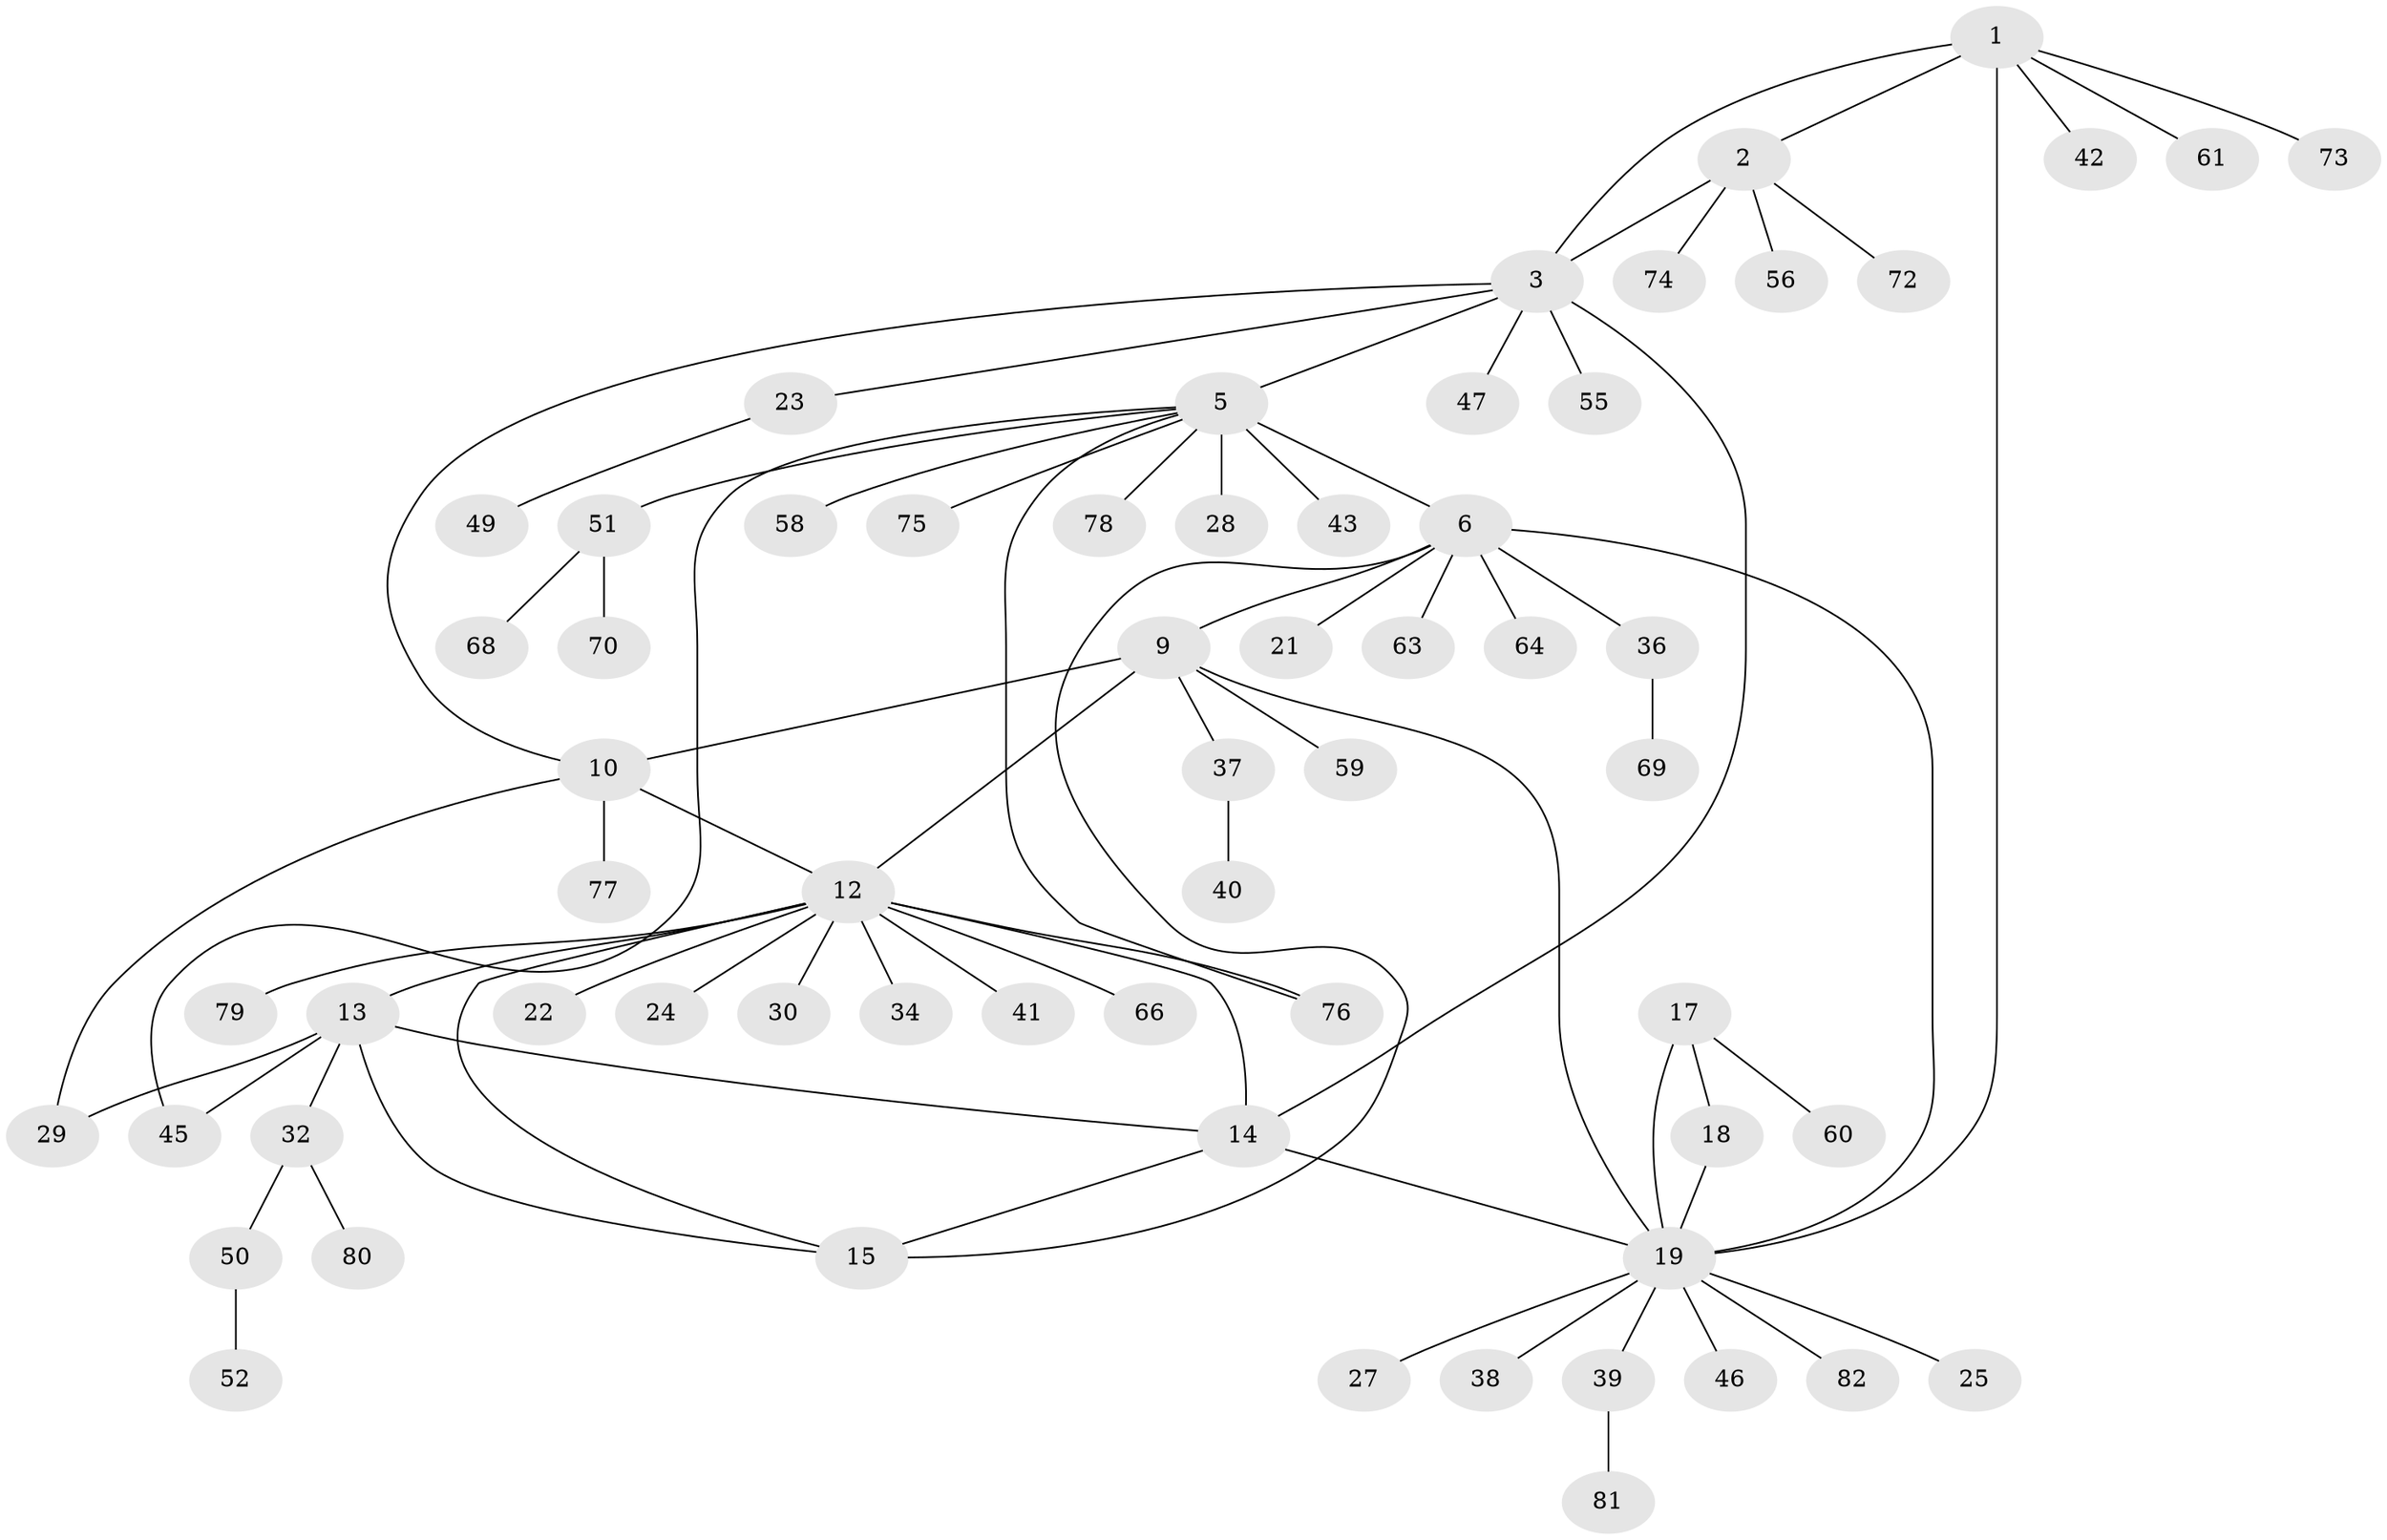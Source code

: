 // Generated by graph-tools (version 1.1) at 2025/24/03/03/25 07:24:11]
// undirected, 63 vertices, 77 edges
graph export_dot {
graph [start="1"]
  node [color=gray90,style=filled];
  1 [super="+57"];
  2 [super="+31"];
  3 [super="+4"];
  5 [super="+8"];
  6 [super="+7"];
  9 [super="+11"];
  10 [super="+26"];
  12 [super="+16"];
  13 [super="+48"];
  14;
  15 [super="+83"];
  17;
  18 [super="+35"];
  19 [super="+20"];
  21;
  22;
  23 [super="+33"];
  24 [super="+67"];
  25 [super="+62"];
  27;
  28;
  29;
  30;
  32 [super="+71"];
  34;
  36 [super="+54"];
  37;
  38;
  39 [super="+65"];
  40 [super="+44"];
  41;
  42;
  43;
  45;
  46;
  47;
  49;
  50;
  51 [super="+53"];
  52;
  55;
  56;
  58;
  59;
  60;
  61;
  63;
  64;
  66;
  68;
  69;
  70;
  72;
  73;
  74;
  75;
  76;
  77;
  78;
  79;
  80;
  81;
  82;
  1 -- 2;
  1 -- 3 [weight=2];
  1 -- 19;
  1 -- 42;
  1 -- 61;
  1 -- 73;
  2 -- 3 [weight=2];
  2 -- 56;
  2 -- 72;
  2 -- 74;
  3 -- 5;
  3 -- 14;
  3 -- 47;
  3 -- 23;
  3 -- 55;
  3 -- 10;
  5 -- 6 [weight=4];
  5 -- 28;
  5 -- 43;
  5 -- 45;
  5 -- 51;
  5 -- 58;
  5 -- 75;
  5 -- 76;
  5 -- 78;
  6 -- 9;
  6 -- 15;
  6 -- 19;
  6 -- 36;
  6 -- 63;
  6 -- 64;
  6 -- 21;
  9 -- 10 [weight=2];
  9 -- 12 [weight=2];
  9 -- 59;
  9 -- 19;
  9 -- 37;
  10 -- 12;
  10 -- 29;
  10 -- 77;
  12 -- 22;
  12 -- 34;
  12 -- 79;
  12 -- 66;
  12 -- 41;
  12 -- 13;
  12 -- 14;
  12 -- 15;
  12 -- 76;
  12 -- 24;
  12 -- 30;
  13 -- 14;
  13 -- 15;
  13 -- 29;
  13 -- 32;
  13 -- 45;
  14 -- 15;
  14 -- 19;
  17 -- 18;
  17 -- 19 [weight=2];
  17 -- 60;
  18 -- 19 [weight=2];
  19 -- 82;
  19 -- 38;
  19 -- 39;
  19 -- 46;
  19 -- 25;
  19 -- 27;
  23 -- 49;
  32 -- 50;
  32 -- 80;
  36 -- 69;
  37 -- 40;
  39 -- 81;
  50 -- 52;
  51 -- 70;
  51 -- 68;
}
